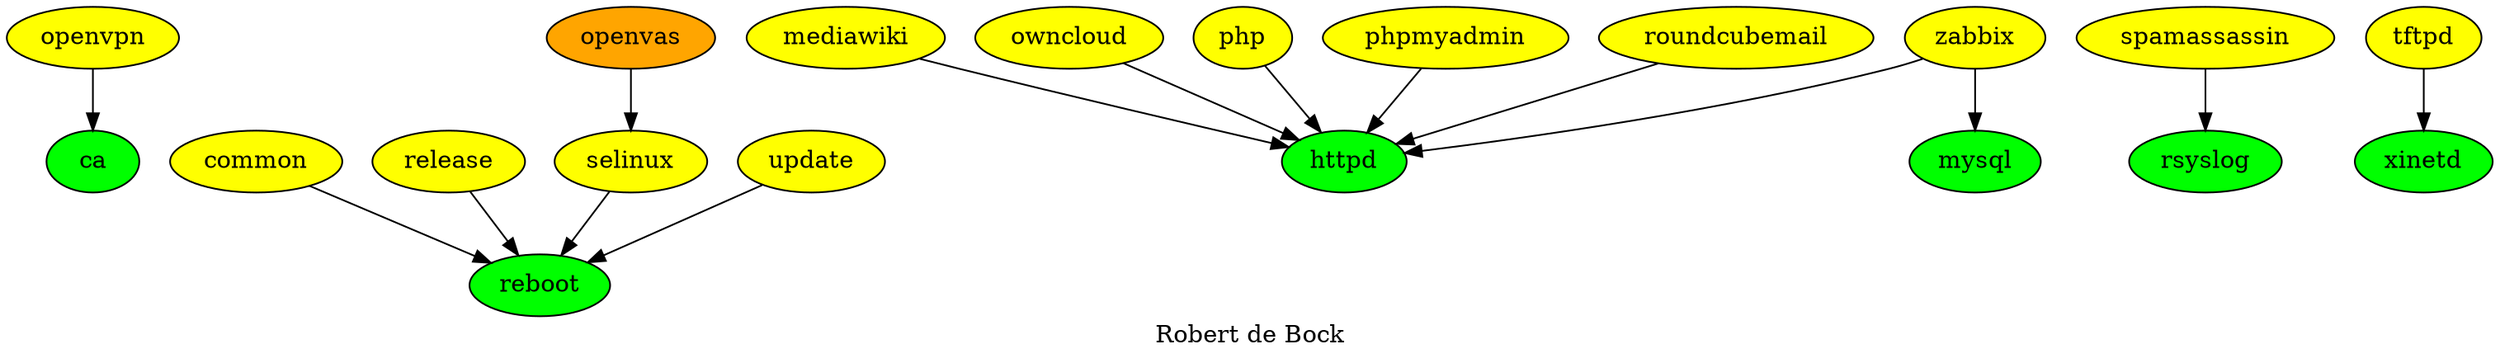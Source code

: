 digraph hierarchy {
  label = "Robert de Bock" ;
  {
    ca [fillcolor=green style=filled]
    common [fillcolor=yellow style=filled]
    httpd [fillcolor=green style=filled]
    mediawiki [fillcolor=yellow style=filled]
    mysql [fillcolor=green style=filled]
    openvas [fillcolor=orange style=filled]
    openvpn [fillcolor=yellow style=filled]
    owncloud [fillcolor=yellow style=filled]
    php [fillcolor=yellow style=filled]
    phpmyadmin [fillcolor=yellow style=filled]
    reboot [fillcolor=green style=filled]
    release [fillcolor=yellow style=filled]
    roundcubemail [fillcolor=yellow style=filled]
    rsyslog [fillcolor=green style=filled]
    selinux [fillcolor=yellow style=filled]
    spamassassin [fillcolor=yellow style=filled]
    tftpd [fillcolor=yellow style=filled]
    update [fillcolor=yellow style=filled]
    xinetd [fillcolor=green style=filled]
    zabbix [fillcolor=yellow style=filled]
  }
  {openvpn} -> ca
  {common release selinux update} -> reboot
  openvas -> selinux
  {mediawiki owncloud php phpmyadmin roundcubemail zabbix}-> httpd
  spamassassin -> rsyslog
  tftpd -> xinetd
  zabbix -> mysql
}
